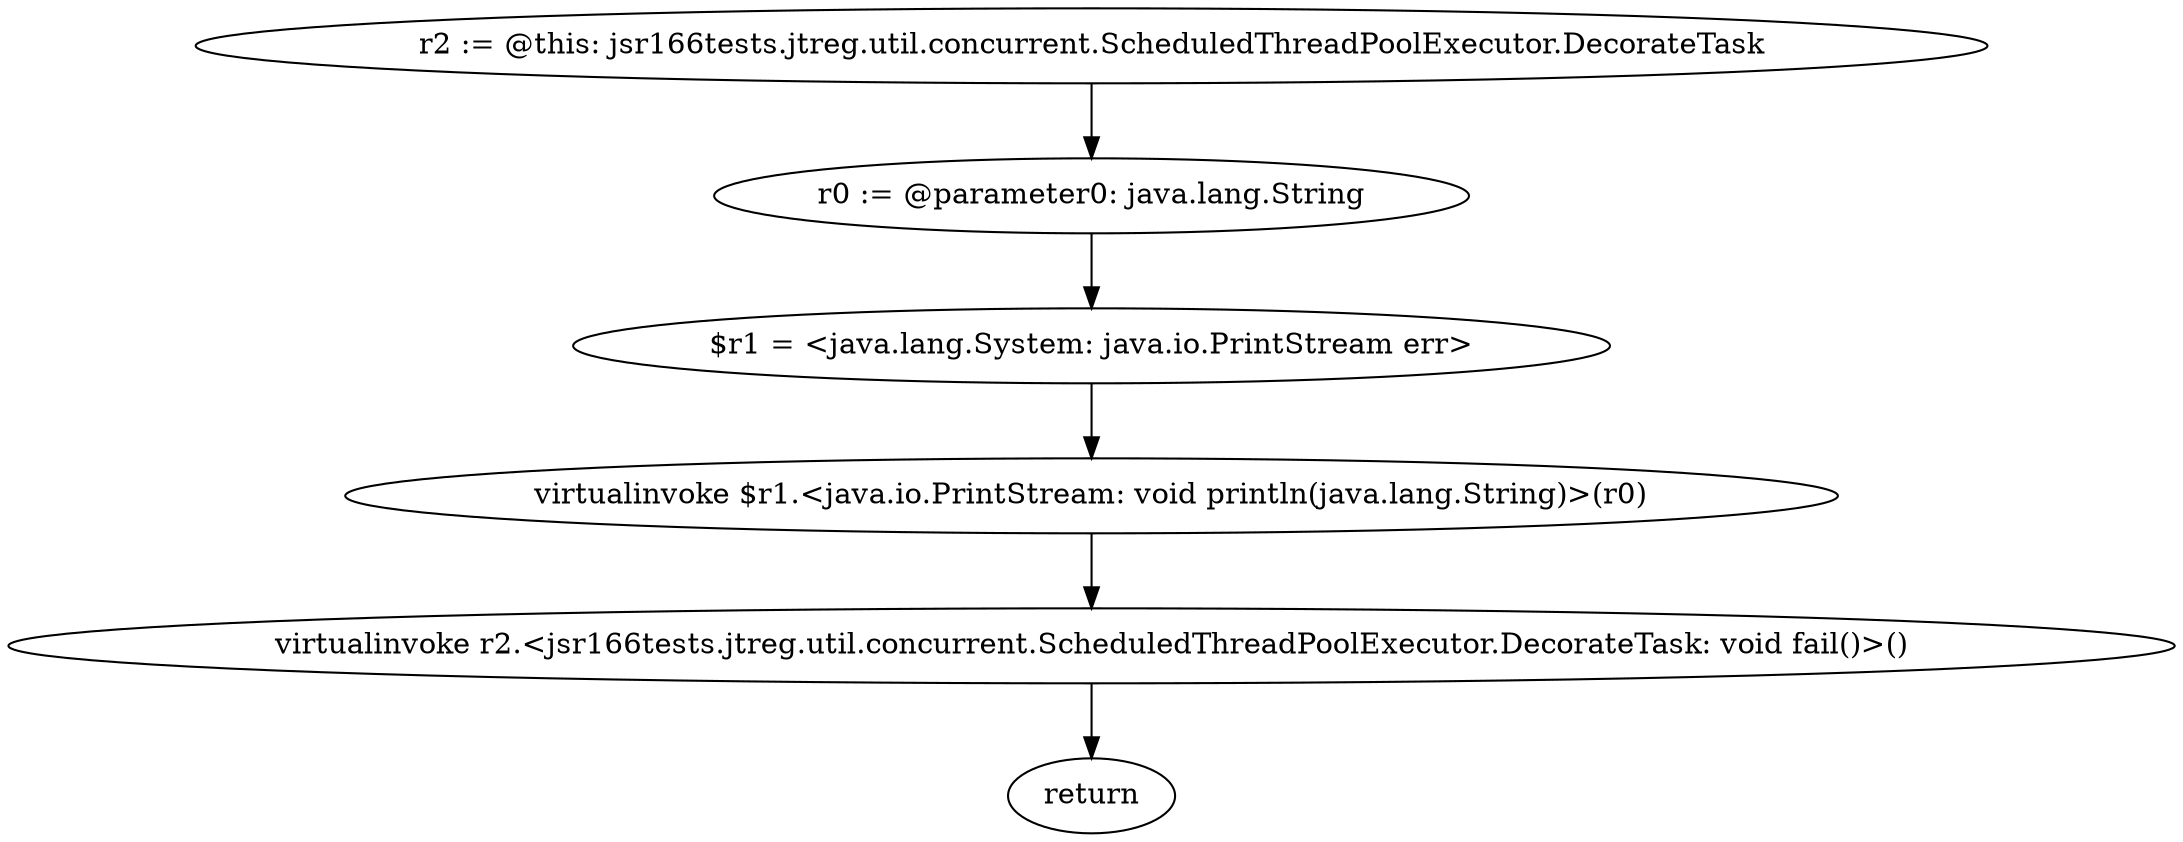 digraph "unitGraph" {
    "r2 := @this: jsr166tests.jtreg.util.concurrent.ScheduledThreadPoolExecutor.DecorateTask"
    "r0 := @parameter0: java.lang.String"
    "$r1 = <java.lang.System: java.io.PrintStream err>"
    "virtualinvoke $r1.<java.io.PrintStream: void println(java.lang.String)>(r0)"
    "virtualinvoke r2.<jsr166tests.jtreg.util.concurrent.ScheduledThreadPoolExecutor.DecorateTask: void fail()>()"
    "return"
    "r2 := @this: jsr166tests.jtreg.util.concurrent.ScheduledThreadPoolExecutor.DecorateTask"->"r0 := @parameter0: java.lang.String";
    "r0 := @parameter0: java.lang.String"->"$r1 = <java.lang.System: java.io.PrintStream err>";
    "$r1 = <java.lang.System: java.io.PrintStream err>"->"virtualinvoke $r1.<java.io.PrintStream: void println(java.lang.String)>(r0)";
    "virtualinvoke $r1.<java.io.PrintStream: void println(java.lang.String)>(r0)"->"virtualinvoke r2.<jsr166tests.jtreg.util.concurrent.ScheduledThreadPoolExecutor.DecorateTask: void fail()>()";
    "virtualinvoke r2.<jsr166tests.jtreg.util.concurrent.ScheduledThreadPoolExecutor.DecorateTask: void fail()>()"->"return";
}
